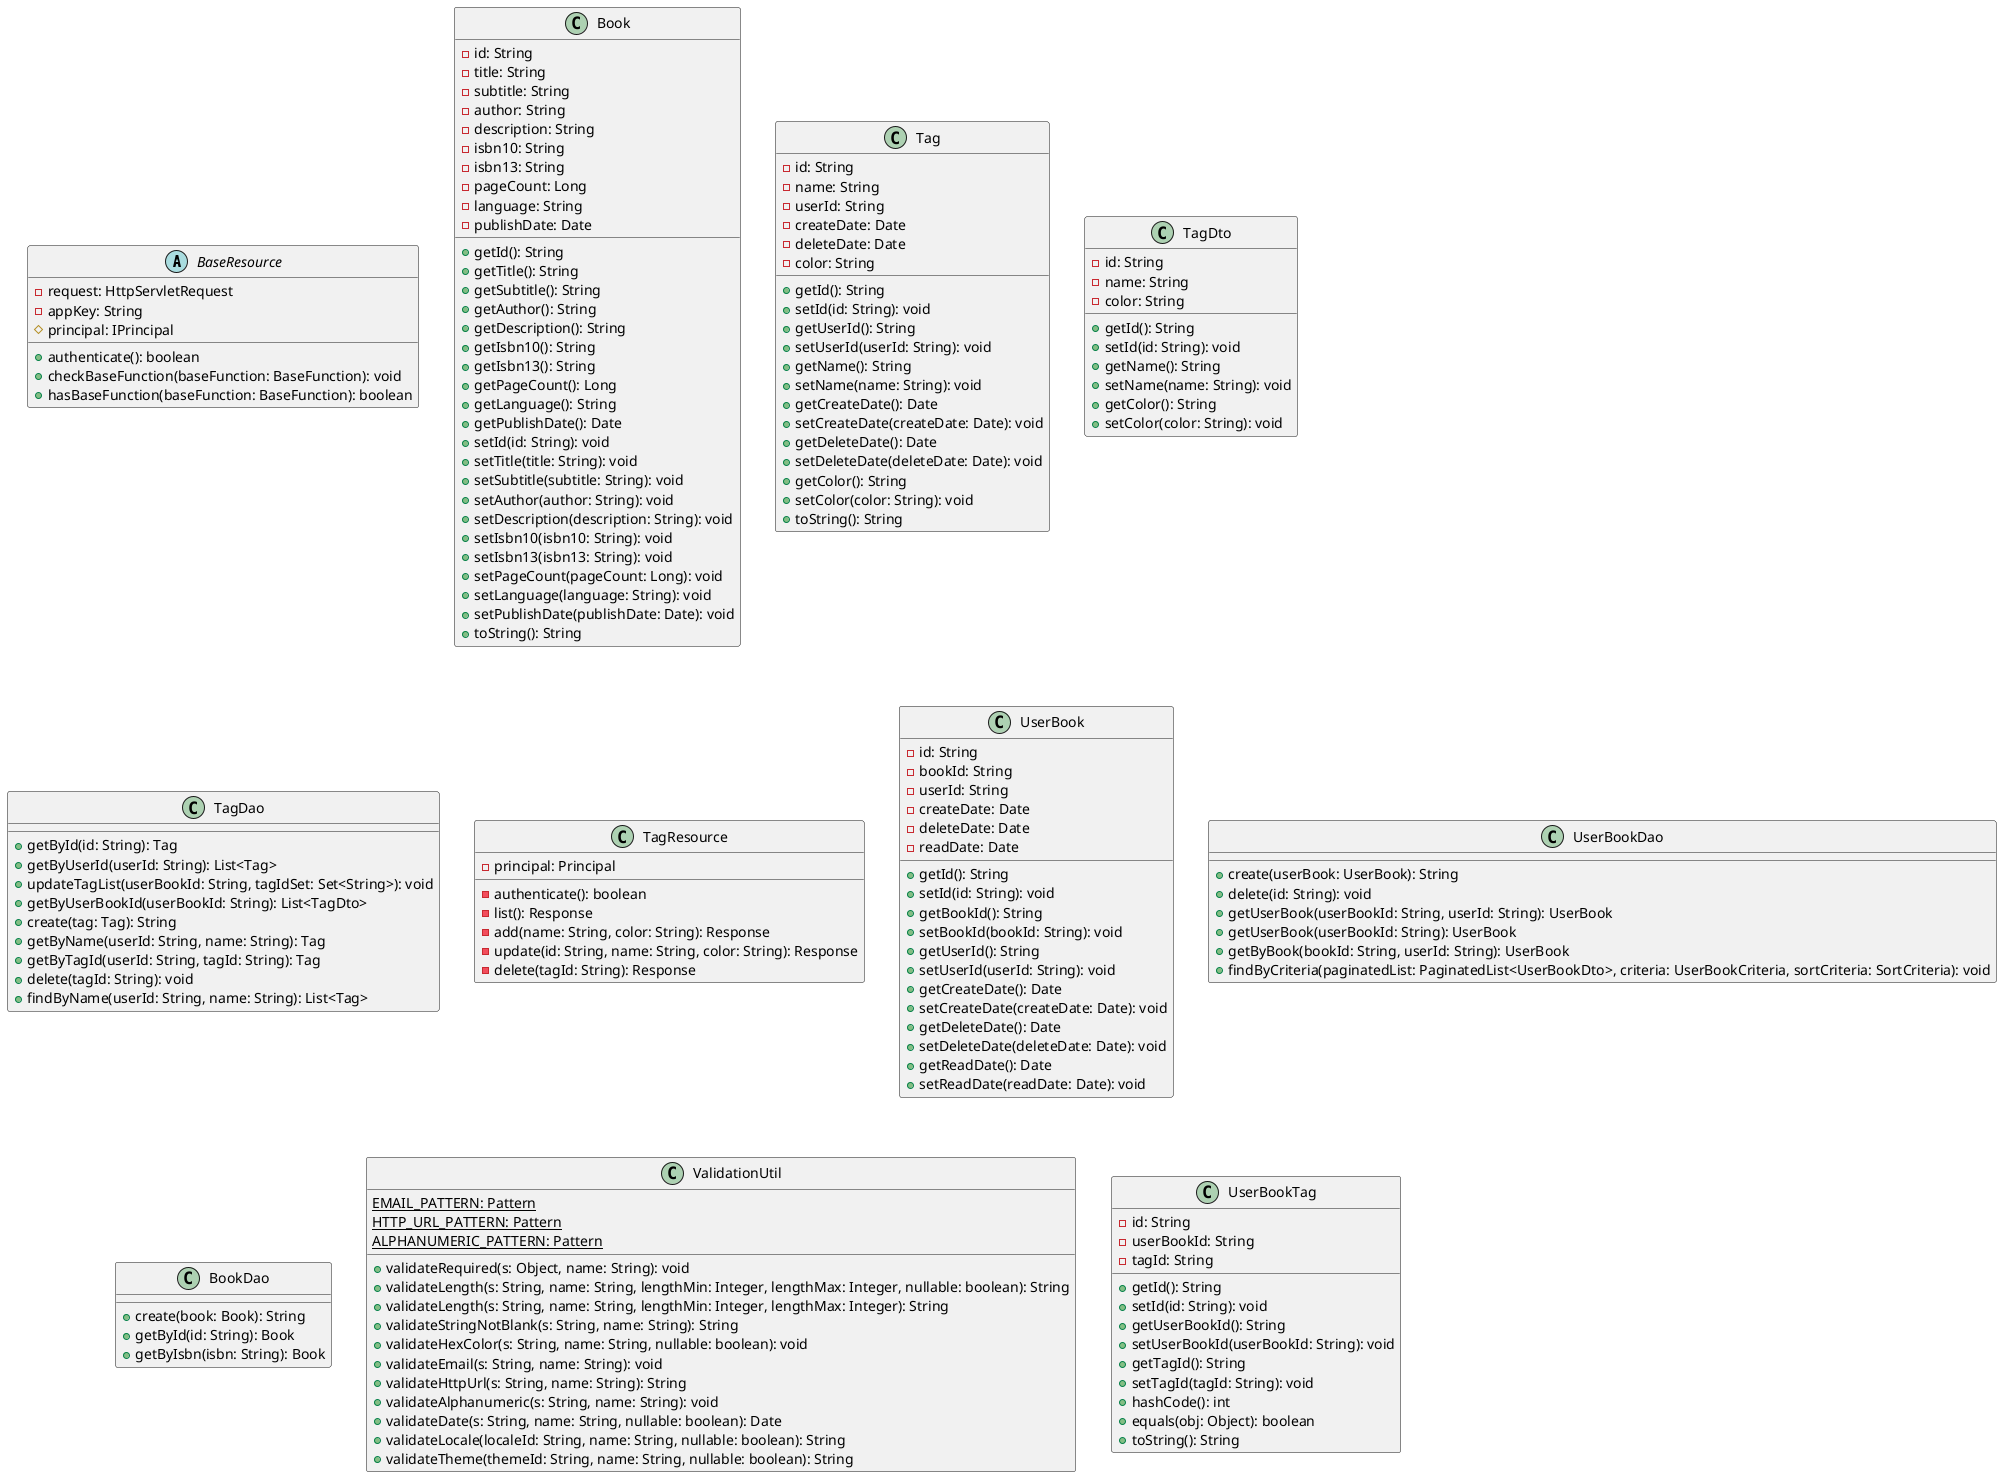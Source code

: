 @startuml BookShelfManagement

abstract class BaseResource {
    - request: HttpServletRequest
    - appKey: String
    # principal: IPrincipal
    + authenticate(): boolean
    + checkBaseFunction(baseFunction: BaseFunction): void
    + hasBaseFunction(baseFunction: BaseFunction): boolean
}

class Book {
  - id: String
  - title: String
  - subtitle: String
  - author: String
  - description: String
  - isbn10: String
  - isbn13: String
  - pageCount: Long
  - language: String
  - publishDate: Date
  + getId(): String
  + getTitle(): String
  + getSubtitle(): String
  + getAuthor(): String
  + getDescription(): String
  + getIsbn10(): String
  + getIsbn13(): String
  + getPageCount(): Long
  + getLanguage(): String
  + getPublishDate(): Date
  + setId(id: String): void
  + setTitle(title: String): void
  + setSubtitle(subtitle: String): void
  + setAuthor(author: String): void
  + setDescription(description: String): void
  + setIsbn10(isbn10: String): void
  + setIsbn13(isbn13: String): void
  + setPageCount(pageCount: Long): void
  + setLanguage(language: String): void
  + setPublishDate(publishDate: Date): void
  + toString(): String
}

class Tag {
  - id: String
  - name: String
  - userId: String
  - createDate: Date
  - deleteDate: Date
  - color: String
  + getId(): String
  + setId(id: String): void
  + getUserId(): String
  + setUserId(userId: String): void
  + getName(): String
  + setName(name: String): void
  + getCreateDate(): Date
  + setCreateDate(createDate: Date): void
  + getDeleteDate(): Date
  + setDeleteDate(deleteDate: Date): void
  + getColor(): String
  + setColor(color: String): void
  + toString(): String
}

class TagDto {
  - id: String
  - name: String
  - color: String

  + getId(): String
  + setId(id: String): void
  + getName(): String
  + setName(name: String): void
  + getColor(): String
  + setColor(color: String): void
}

class TagDao {
  + getById(id: String): Tag
  + getByUserId(userId: String): List<Tag>
  + updateTagList(userBookId: String, tagIdSet: Set<String>): void
  + getByUserBookId(userBookId: String): List<TagDto>
  + create(tag: Tag): String
  + getByName(userId: String, name: String): Tag
  + getByTagId(userId: String, tagId: String): Tag
  + delete(tagId: String): void
  + findByName(userId: String, name: String): List<Tag>
}

class TagResource {
    - principal: Principal
    - authenticate(): boolean
    - list(): Response
    - add(name: String, color: String): Response
    - update(id: String, name: String, color: String): Response
    - delete(tagId: String): Response
}

class UserBook {
    - id: String
    - bookId: String
    - userId: String
    - createDate: Date
    - deleteDate: Date
    - readDate: Date

    + getId(): String
    + setId(id: String): void
    + getBookId(): String
    + setBookId(bookId: String): void
    + getUserId(): String
    + setUserId(userId: String): void
    + getCreateDate(): Date
    + setCreateDate(createDate: Date): void
    + getDeleteDate(): Date
    + setDeleteDate(deleteDate: Date): void
    + getReadDate(): Date
    + setReadDate(readDate: Date): void
}

class UserBookDao {
  +create(userBook: UserBook): String
  +delete(id: String): void
  +getUserBook(userBookId: String, userId: String): UserBook
  +getUserBook(userBookId: String): UserBook
  +getByBook(bookId: String, userId: String): UserBook
  +findByCriteria(paginatedList: PaginatedList<UserBookDto>, criteria: UserBookCriteria, sortCriteria: SortCriteria): void
}

class BookDao {
  + create(book: Book): String
  + getById(id: String): Book
  + getByIsbn(isbn: String): Book
}

class ValidationUtil {
  {static} EMAIL_PATTERN: Pattern
  {static} HTTP_URL_PATTERN: Pattern
  {static} ALPHANUMERIC_PATTERN: Pattern
  + validateRequired(s: Object, name: String): void
  + validateLength(s: String, name: String, lengthMin: Integer, lengthMax: Integer, nullable: boolean): String
  + validateLength(s: String, name: String, lengthMin: Integer, lengthMax: Integer): String
  + validateStringNotBlank(s: String, name: String): String
  + validateHexColor(s: String, name: String, nullable: boolean): void
  + validateEmail(s: String, name: String): void
  + validateHttpUrl(s: String, name: String): String
  + validateAlphanumeric(s: String, name: String): void
  + validateDate(s: String, name: String, nullable: boolean): Date
  + validateLocale(localeId: String, name: String, nullable: boolean): String
  + validateTheme(themeId: String, name: String, nullable: boolean): String
}

class UserBookTag {
  - id: String
  - userBookId: String
  - tagId: String
  + getId(): String
  + setId(id: String): void
  + getUserBookId(): String
  + setUserBookId(userBookId: String): void
  + getTagId(): String
  + setTagId(tagId: String): void
  + hashCode(): int
  + equals(obj: Object): boolean
  + toString(): String
}

@enduml